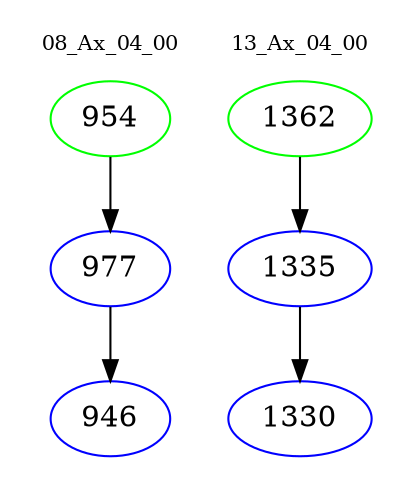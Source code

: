 digraph{
subgraph cluster_0 {
color = white
label = "08_Ax_04_00";
fontsize=10;
T0_954 [label="954", color="green"]
T0_954 -> T0_977 [color="black"]
T0_977 [label="977", color="blue"]
T0_977 -> T0_946 [color="black"]
T0_946 [label="946", color="blue"]
}
subgraph cluster_1 {
color = white
label = "13_Ax_04_00";
fontsize=10;
T1_1362 [label="1362", color="green"]
T1_1362 -> T1_1335 [color="black"]
T1_1335 [label="1335", color="blue"]
T1_1335 -> T1_1330 [color="black"]
T1_1330 [label="1330", color="blue"]
}
}
